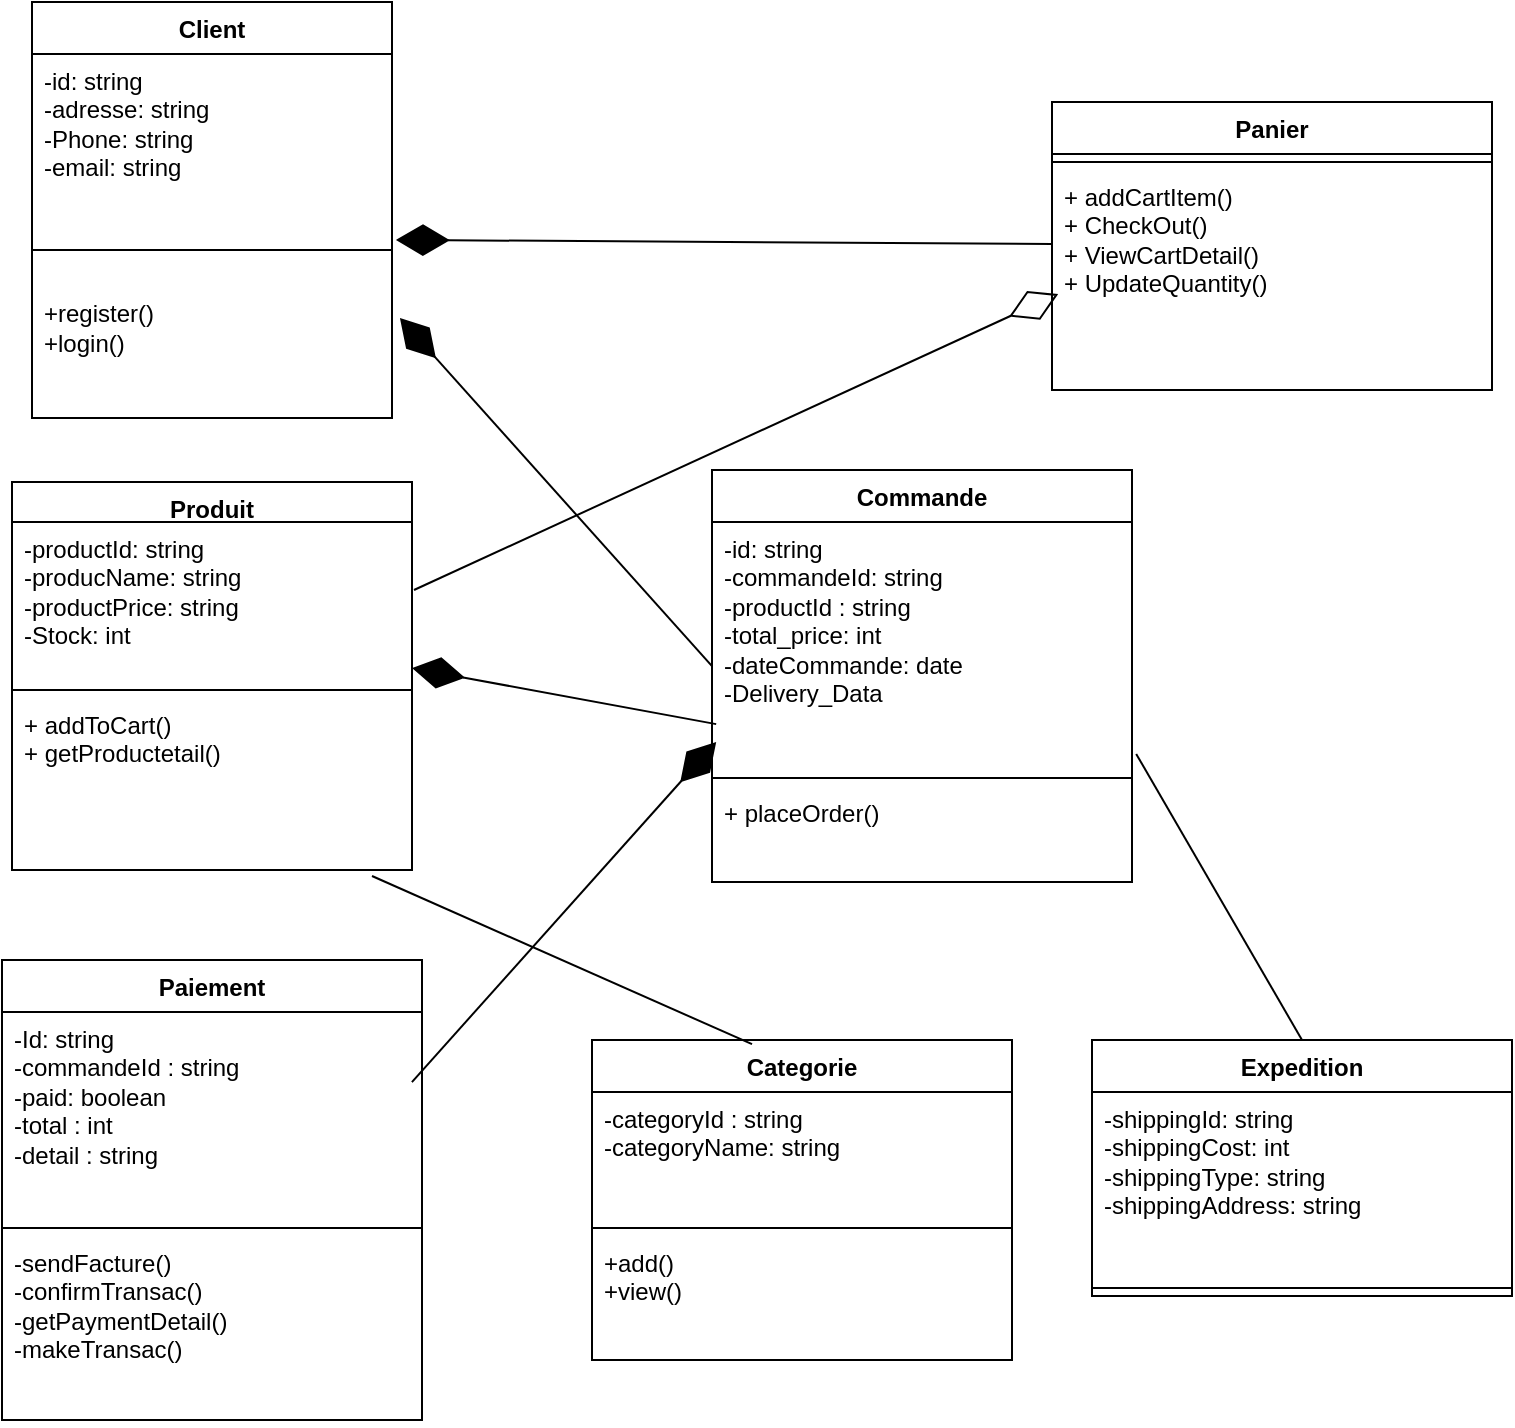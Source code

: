 <mxfile version="24.2.5" type="github">
  <diagram id="C5RBs43oDa-KdzZeNtuy" name="Page-1">
    <mxGraphModel dx="1434" dy="738" grid="1" gridSize="10" guides="1" tooltips="1" connect="1" arrows="1" fold="1" page="1" pageScale="1" pageWidth="827" pageHeight="1169" math="0" shadow="0">
      <root>
        <mxCell id="WIyWlLk6GJQsqaUBKTNV-0" />
        <mxCell id="WIyWlLk6GJQsqaUBKTNV-1" parent="WIyWlLk6GJQsqaUBKTNV-0" />
        <mxCell id="lFa_NE8VhG24zjCbUATe-1" value="Client" style="swimlane;fontStyle=1;align=center;verticalAlign=top;childLayout=stackLayout;horizontal=1;startSize=26;horizontalStack=0;resizeParent=1;resizeParentMax=0;resizeLast=0;collapsible=1;marginBottom=0;whiteSpace=wrap;html=1;" vertex="1" parent="WIyWlLk6GJQsqaUBKTNV-1">
          <mxGeometry x="40" y="20" width="180" height="208" as="geometry" />
        </mxCell>
        <mxCell id="lFa_NE8VhG24zjCbUATe-2" value="-id: string&lt;div&gt;-adresse: string&lt;/div&gt;&lt;div&gt;-Phone: string&lt;/div&gt;&lt;div&gt;-email: string&lt;br&gt;&lt;div&gt;&lt;span style=&quot;color: rgba(0, 0, 0, 0); font-family: monospace; font-size: 0px; text-wrap: nowrap;&quot;&gt;%3CmxGraphModel%3E%3Croot%3E%3CmxCell%20id%3D%220%22%2F%3E%3CmxCell%20id%3D%221%22%20parent%3D%220%22%2F%3E%3CmxCell%20id%3D%222%22%20value%3D%22Classname%22%20style%3D%22swimlane%3BfontStyle%3D1%3Balign%3Dcenter%3BverticalAlign%3Dtop%3BchildLayout%3DstackLayout%3Bhorizontal%3D1%3BstartSize%3D26%3BhorizontalStack%3D0%3BresizeParent%3D1%3BresizeParentMax%3D0%3BresizeLast%3D0%3Bcollapsible%3D1%3BmarginBottom%3D0%3BwhiteSpace%3Dwrap%3Bhtml%3D1%3B%22%20vertex%3D%221%22%20parent%3D%221%22%3E%3CmxGeometry%20x%3D%22410%22%20y%3D%22290%22%20width%3D%22210%22%20height%3D%2286%22%20as%3D%22geometry%22%2F%3E%3C%2FmxCell%3E%3CmxCell%20id%3D%223%22%20value%3D%22%2B%20field%3A%20type%22%20style%3D%22text%3BstrokeColor%3Dnone%3BfillColor%3Dnone%3Balign%3Dleft%3BverticalAlign%3Dtop%3BspacingLeft%3D4%3BspacingRight%3D4%3Boverflow%3Dhidden%3Brotatable%3D0%3Bpoints%3D%5B%5B0%2C0.5%5D%2C%5B1%2C0.5%5D%5D%3BportConstraint%3Deastwest%3BwhiteSpace%3Dwrap%3Bhtml%3D1%3B%22%20vertex%3D%221%22%20parent%3D%222%22%3E%3CmxGeometry%20y%3D%2226%22%20width%3D%22210%22%20height%3D%2226%22%20as%3D%22geometry%22%2F%3E%3C%2FmxCell%3E%3CmxCell%20id%3D%224%22%20value%3D%22%22%20style%3D%22line%3BstrokeWidth%3D1%3BfillColor%3Dnone%3Balign%3Dleft%3BverticalAlign%3Dmiddle%3BspacingTop%3D-1%3BspacingLeft%3D3%3BspacingRight%3D3%3Brotatable%3D0%3BlabelPosition%3Dright%3Bpoints%3D%5B%5D%3BportConstraint%3Deastwest%3BstrokeColor%3Dinherit%3B%22%20vertex%3D%221%22%20parent%3D%222%22%3E%3CmxGeometry%20y%3D%2252%22%20width%3D%22210%22%20height%3D%228%22%20as%3D%22geometry%22%2F%3E%3C%2FmxCell%3E%3CmxCell%20id%3D%225%22%20value%3D%22%2B%20method(type)%3A%20type%22%20style%3D%22text%3BstrokeColor%3Dnone%3BfillColor%3Dnone%3Balign%3Dleft%3BverticalAlign%3Dtop%3BspacingLeft%3D4%3BspacingRight%3D4%3Boverflow%3Dhidden%3Brotatable%3D0%3Bpoints%3D%5B%5B0%2C0.5%5D%2C%5B1%2C0.5%5D%5D%3BportConstraint%3Deastwest%3BwhiteSpace%3Dwrap%3Bhtml%3D1%3B%22%20vertex%3D%221%22%20parent%3D%222%22%3E%3CmxGeometry%20y%3D%2260%22%20width%3D%22210%22%20height%3D%2226%22%20as%3D%22geometry%22%2F%3E%3C%2FmxCell%3E%3C%2Froot%3E%3C%2FmxGraphModel%3E&lt;/span&gt;&lt;div&gt;&lt;span style=&quot;color: rgba(0, 0, 0, 0); font-family: monospace; font-size: 0px; text-wrap: nowrap;&quot;&gt;&lt;br&gt;&lt;/span&gt;&lt;/div&gt;&lt;/div&gt;&lt;/div&gt;" style="text;strokeColor=none;fillColor=none;align=left;verticalAlign=top;spacingLeft=4;spacingRight=4;overflow=hidden;rotatable=0;points=[[0,0.5],[1,0.5]];portConstraint=eastwest;whiteSpace=wrap;html=1;" vertex="1" parent="lFa_NE8VhG24zjCbUATe-1">
          <mxGeometry y="26" width="180" height="94" as="geometry" />
        </mxCell>
        <mxCell id="lFa_NE8VhG24zjCbUATe-3" value="" style="line;strokeWidth=1;fillColor=none;align=left;verticalAlign=middle;spacingTop=-1;spacingLeft=3;spacingRight=3;rotatable=0;labelPosition=right;points=[];portConstraint=eastwest;strokeColor=inherit;" vertex="1" parent="lFa_NE8VhG24zjCbUATe-1">
          <mxGeometry y="120" width="180" height="8" as="geometry" />
        </mxCell>
        <mxCell id="lFa_NE8VhG24zjCbUATe-4" value="&lt;div&gt;&lt;br&gt;&lt;/div&gt;&lt;div&gt;+register()&lt;/div&gt;&lt;div&gt;+login()&lt;/div&gt;" style="text;strokeColor=none;fillColor=none;align=left;verticalAlign=top;spacingLeft=4;spacingRight=4;overflow=hidden;rotatable=0;points=[[0,0.5],[1,0.5]];portConstraint=eastwest;whiteSpace=wrap;html=1;" vertex="1" parent="lFa_NE8VhG24zjCbUATe-1">
          <mxGeometry y="128" width="180" height="80" as="geometry" />
        </mxCell>
        <mxCell id="lFa_NE8VhG24zjCbUATe-5" value="Commande" style="swimlane;fontStyle=1;align=center;verticalAlign=top;childLayout=stackLayout;horizontal=1;startSize=26;horizontalStack=0;resizeParent=1;resizeParentMax=0;resizeLast=0;collapsible=1;marginBottom=0;whiteSpace=wrap;html=1;" vertex="1" parent="WIyWlLk6GJQsqaUBKTNV-1">
          <mxGeometry x="380" y="254" width="210" height="206" as="geometry" />
        </mxCell>
        <mxCell id="lFa_NE8VhG24zjCbUATe-6" value="-id: string&lt;div&gt;-commandeId: string&lt;/div&gt;&lt;div&gt;-productId : string&lt;/div&gt;&lt;div&gt;-total_price: int&lt;/div&gt;&lt;div&gt;-dateCommande: date&lt;/div&gt;&lt;div&gt;-Delivery_Data&lt;/div&gt;" style="text;strokeColor=none;fillColor=none;align=left;verticalAlign=top;spacingLeft=4;spacingRight=4;overflow=hidden;rotatable=0;points=[[0,0.5],[1,0.5]];portConstraint=eastwest;whiteSpace=wrap;html=1;" vertex="1" parent="lFa_NE8VhG24zjCbUATe-5">
          <mxGeometry y="26" width="210" height="124" as="geometry" />
        </mxCell>
        <mxCell id="lFa_NE8VhG24zjCbUATe-7" value="" style="line;strokeWidth=1;fillColor=none;align=left;verticalAlign=middle;spacingTop=-1;spacingLeft=3;spacingRight=3;rotatable=0;labelPosition=right;points=[];portConstraint=eastwest;strokeColor=inherit;" vertex="1" parent="lFa_NE8VhG24zjCbUATe-5">
          <mxGeometry y="150" width="210" height="8" as="geometry" />
        </mxCell>
        <mxCell id="lFa_NE8VhG24zjCbUATe-8" value="+ placeOrder()" style="text;strokeColor=none;fillColor=none;align=left;verticalAlign=top;spacingLeft=4;spacingRight=4;overflow=hidden;rotatable=0;points=[[0,0.5],[1,0.5]];portConstraint=eastwest;whiteSpace=wrap;html=1;" vertex="1" parent="lFa_NE8VhG24zjCbUATe-5">
          <mxGeometry y="158" width="210" height="48" as="geometry" />
        </mxCell>
        <mxCell id="lFa_NE8VhG24zjCbUATe-9" value="Panier" style="swimlane;fontStyle=1;align=center;verticalAlign=top;childLayout=stackLayout;horizontal=1;startSize=26;horizontalStack=0;resizeParent=1;resizeParentMax=0;resizeLast=0;collapsible=1;marginBottom=0;whiteSpace=wrap;html=1;" vertex="1" parent="WIyWlLk6GJQsqaUBKTNV-1">
          <mxGeometry x="550" y="70" width="220" height="144" as="geometry" />
        </mxCell>
        <mxCell id="lFa_NE8VhG24zjCbUATe-11" value="" style="line;strokeWidth=1;fillColor=none;align=left;verticalAlign=middle;spacingTop=-1;spacingLeft=3;spacingRight=3;rotatable=0;labelPosition=right;points=[];portConstraint=eastwest;strokeColor=inherit;" vertex="1" parent="lFa_NE8VhG24zjCbUATe-9">
          <mxGeometry y="26" width="220" height="8" as="geometry" />
        </mxCell>
        <mxCell id="lFa_NE8VhG24zjCbUATe-32" value="" style="endArrow=diamondThin;endFill=1;endSize=24;html=1;rounded=0;" edge="1" parent="lFa_NE8VhG24zjCbUATe-9" target="lFa_NE8VhG24zjCbUATe-12">
          <mxGeometry width="160" relative="1" as="geometry">
            <mxPoint y="70" as="sourcePoint" />
            <mxPoint x="160" y="70" as="targetPoint" />
          </mxGeometry>
        </mxCell>
        <mxCell id="lFa_NE8VhG24zjCbUATe-12" value="+ addCartItem()&lt;div&gt;+ CheckOut()&lt;br&gt;&lt;/div&gt;&lt;div&gt;+ ViewCartDetail()&lt;br&gt;&lt;/div&gt;&lt;div&gt;+ UpdateQuantity()&lt;br&gt;&lt;/div&gt;" style="text;strokeColor=none;fillColor=none;align=left;verticalAlign=top;spacingLeft=4;spacingRight=4;overflow=hidden;rotatable=0;points=[[0,0.5],[1,0.5]];portConstraint=eastwest;whiteSpace=wrap;html=1;" vertex="1" parent="lFa_NE8VhG24zjCbUATe-9">
          <mxGeometry y="34" width="220" height="110" as="geometry" />
        </mxCell>
        <mxCell id="lFa_NE8VhG24zjCbUATe-13" value="Produit" style="swimlane;fontStyle=1;align=center;verticalAlign=top;childLayout=stackLayout;horizontal=1;startSize=20;horizontalStack=0;resizeParent=1;resizeParentMax=0;resizeLast=0;collapsible=1;marginBottom=0;whiteSpace=wrap;html=1;" vertex="1" parent="WIyWlLk6GJQsqaUBKTNV-1">
          <mxGeometry x="30" y="260" width="200" height="194" as="geometry" />
        </mxCell>
        <mxCell id="lFa_NE8VhG24zjCbUATe-14" value="-productId: string&lt;div&gt;-producName: string&lt;div&gt;-productPrice: string&lt;div&gt;-Stock: int&lt;div&gt;&lt;br&gt;&lt;/div&gt;&lt;/div&gt;&lt;/div&gt;&lt;div&gt;&lt;br&gt;&lt;/div&gt;&lt;/div&gt;" style="text;strokeColor=none;fillColor=none;align=left;verticalAlign=top;spacingLeft=4;spacingRight=4;overflow=hidden;rotatable=0;points=[[0,0.5],[1,0.5]];portConstraint=eastwest;whiteSpace=wrap;html=1;" vertex="1" parent="lFa_NE8VhG24zjCbUATe-13">
          <mxGeometry y="20" width="200" height="80" as="geometry" />
        </mxCell>
        <mxCell id="lFa_NE8VhG24zjCbUATe-15" value="" style="line;strokeWidth=1;fillColor=none;align=left;verticalAlign=middle;spacingTop=-1;spacingLeft=3;spacingRight=3;rotatable=0;labelPosition=right;points=[];portConstraint=eastwest;strokeColor=inherit;" vertex="1" parent="lFa_NE8VhG24zjCbUATe-13">
          <mxGeometry y="100" width="200" height="8" as="geometry" />
        </mxCell>
        <mxCell id="lFa_NE8VhG24zjCbUATe-16" value="+ addToCart()&lt;div&gt;+ getProductetail()&lt;/div&gt;" style="text;strokeColor=none;fillColor=none;align=left;verticalAlign=top;spacingLeft=4;spacingRight=4;overflow=hidden;rotatable=0;points=[[0,0.5],[1,0.5]];portConstraint=eastwest;whiteSpace=wrap;html=1;" vertex="1" parent="lFa_NE8VhG24zjCbUATe-13">
          <mxGeometry y="108" width="200" height="86" as="geometry" />
        </mxCell>
        <mxCell id="lFa_NE8VhG24zjCbUATe-17" value="Expedition" style="swimlane;fontStyle=1;align=center;verticalAlign=top;childLayout=stackLayout;horizontal=1;startSize=26;horizontalStack=0;resizeParent=1;resizeParentMax=0;resizeLast=0;collapsible=1;marginBottom=0;whiteSpace=wrap;html=1;" vertex="1" parent="WIyWlLk6GJQsqaUBKTNV-1">
          <mxGeometry x="570" y="539" width="210" height="128" as="geometry" />
        </mxCell>
        <mxCell id="lFa_NE8VhG24zjCbUATe-18" value="-shippingId: string&lt;div&gt;-shippingCost: int&lt;br&gt;&lt;/div&gt;&lt;div&gt;-shippingType: string&lt;/div&gt;&lt;div&gt;-shippingAddress: string&lt;/div&gt;" style="text;strokeColor=none;fillColor=none;align=left;verticalAlign=top;spacingLeft=4;spacingRight=4;overflow=hidden;rotatable=0;points=[[0,0.5],[1,0.5]];portConstraint=eastwest;whiteSpace=wrap;html=1;" vertex="1" parent="lFa_NE8VhG24zjCbUATe-17">
          <mxGeometry y="26" width="210" height="94" as="geometry" />
        </mxCell>
        <mxCell id="lFa_NE8VhG24zjCbUATe-19" value="" style="line;strokeWidth=1;fillColor=none;align=left;verticalAlign=middle;spacingTop=-1;spacingLeft=3;spacingRight=3;rotatable=0;labelPosition=right;points=[];portConstraint=eastwest;strokeColor=inherit;" vertex="1" parent="lFa_NE8VhG24zjCbUATe-17">
          <mxGeometry y="120" width="210" height="8" as="geometry" />
        </mxCell>
        <mxCell id="lFa_NE8VhG24zjCbUATe-21" value="Categorie" style="swimlane;fontStyle=1;align=center;verticalAlign=top;childLayout=stackLayout;horizontal=1;startSize=26;horizontalStack=0;resizeParent=1;resizeParentMax=0;resizeLast=0;collapsible=1;marginBottom=0;whiteSpace=wrap;html=1;" vertex="1" parent="WIyWlLk6GJQsqaUBKTNV-1">
          <mxGeometry x="320" y="539" width="210" height="160" as="geometry" />
        </mxCell>
        <mxCell id="lFa_NE8VhG24zjCbUATe-22" value="-categoryId : string&lt;div&gt;-categoryName: string&lt;/div&gt;" style="text;strokeColor=none;fillColor=none;align=left;verticalAlign=top;spacingLeft=4;spacingRight=4;overflow=hidden;rotatable=0;points=[[0,0.5],[1,0.5]];portConstraint=eastwest;whiteSpace=wrap;html=1;" vertex="1" parent="lFa_NE8VhG24zjCbUATe-21">
          <mxGeometry y="26" width="210" height="64" as="geometry" />
        </mxCell>
        <mxCell id="lFa_NE8VhG24zjCbUATe-23" value="" style="line;strokeWidth=1;fillColor=none;align=left;verticalAlign=middle;spacingTop=-1;spacingLeft=3;spacingRight=3;rotatable=0;labelPosition=right;points=[];portConstraint=eastwest;strokeColor=inherit;" vertex="1" parent="lFa_NE8VhG24zjCbUATe-21">
          <mxGeometry y="90" width="210" height="8" as="geometry" />
        </mxCell>
        <mxCell id="lFa_NE8VhG24zjCbUATe-24" value="+add()&lt;div&gt;+view()&lt;/div&gt;" style="text;strokeColor=none;fillColor=none;align=left;verticalAlign=top;spacingLeft=4;spacingRight=4;overflow=hidden;rotatable=0;points=[[0,0.5],[1,0.5]];portConstraint=eastwest;whiteSpace=wrap;html=1;" vertex="1" parent="lFa_NE8VhG24zjCbUATe-21">
          <mxGeometry y="98" width="210" height="62" as="geometry" />
        </mxCell>
        <mxCell id="lFa_NE8VhG24zjCbUATe-25" value="Paiement" style="swimlane;fontStyle=1;align=center;verticalAlign=top;childLayout=stackLayout;horizontal=1;startSize=26;horizontalStack=0;resizeParent=1;resizeParentMax=0;resizeLast=0;collapsible=1;marginBottom=0;whiteSpace=wrap;html=1;" vertex="1" parent="WIyWlLk6GJQsqaUBKTNV-1">
          <mxGeometry x="25" y="499" width="210" height="230" as="geometry" />
        </mxCell>
        <mxCell id="lFa_NE8VhG24zjCbUATe-26" value="-Id: string&lt;div&gt;-commandeId : string&lt;/div&gt;&lt;div&gt;-paid: boolean&lt;div&gt;-total : int&lt;/div&gt;&lt;div&gt;-detail : string&amp;nbsp;&lt;br&gt;&lt;div&gt;&lt;br&gt;&lt;/div&gt;&lt;/div&gt;&lt;div&gt;&lt;br&gt;&lt;/div&gt;&lt;/div&gt;" style="text;strokeColor=none;fillColor=none;align=left;verticalAlign=top;spacingLeft=4;spacingRight=4;overflow=hidden;rotatable=0;points=[[0,0.5],[1,0.5]];portConstraint=eastwest;whiteSpace=wrap;html=1;" vertex="1" parent="lFa_NE8VhG24zjCbUATe-25">
          <mxGeometry y="26" width="210" height="104" as="geometry" />
        </mxCell>
        <mxCell id="lFa_NE8VhG24zjCbUATe-27" value="" style="line;strokeWidth=1;fillColor=none;align=left;verticalAlign=middle;spacingTop=-1;spacingLeft=3;spacingRight=3;rotatable=0;labelPosition=right;points=[];portConstraint=eastwest;strokeColor=inherit;" vertex="1" parent="lFa_NE8VhG24zjCbUATe-25">
          <mxGeometry y="130" width="210" height="8" as="geometry" />
        </mxCell>
        <mxCell id="lFa_NE8VhG24zjCbUATe-28" value="-sendFacture()&lt;div&gt;-confirmTransac()&lt;/div&gt;&lt;div&gt;-getPaymentDetail()&lt;div&gt;-makeTransac()&lt;/div&gt;&lt;div&gt;&lt;br&gt;&lt;div&gt;&lt;br&gt;&lt;/div&gt;&lt;/div&gt;&lt;div&gt;&lt;br&gt;&lt;/div&gt;&lt;/div&gt;" style="text;strokeColor=none;fillColor=none;align=left;verticalAlign=top;spacingLeft=4;spacingRight=4;overflow=hidden;rotatable=0;points=[[0,0.5],[1,0.5]];portConstraint=eastwest;whiteSpace=wrap;html=1;" vertex="1" parent="lFa_NE8VhG24zjCbUATe-25">
          <mxGeometry y="138" width="210" height="92" as="geometry" />
        </mxCell>
        <mxCell id="lFa_NE8VhG24zjCbUATe-30" value="" style="endArrow=diamondThin;endFill=1;endSize=24;html=1;rounded=0;entryX=0.01;entryY=0.887;entryDx=0;entryDy=0;entryPerimeter=0;exitX=0.976;exitY=0.337;exitDx=0;exitDy=0;exitPerimeter=0;" edge="1" parent="WIyWlLk6GJQsqaUBKTNV-1" source="lFa_NE8VhG24zjCbUATe-26" target="lFa_NE8VhG24zjCbUATe-6">
          <mxGeometry width="160" relative="1" as="geometry">
            <mxPoint x="241.09" y="550.088" as="sourcePoint" />
            <mxPoint x="320" y="370.004" as="targetPoint" />
          </mxGeometry>
        </mxCell>
        <mxCell id="lFa_NE8VhG24zjCbUATe-31" value="" style="endArrow=diamondThin;endFill=1;endSize=24;html=1;rounded=0;entryX=1.022;entryY=0.375;entryDx=0;entryDy=0;entryPerimeter=0;exitX=0;exitY=0.581;exitDx=0;exitDy=0;exitPerimeter=0;" edge="1" parent="WIyWlLk6GJQsqaUBKTNV-1" source="lFa_NE8VhG24zjCbUATe-6" target="lFa_NE8VhG24zjCbUATe-4">
          <mxGeometry width="160" relative="1" as="geometry">
            <mxPoint x="360" y="470" as="sourcePoint" />
            <mxPoint x="520" y="470" as="targetPoint" />
          </mxGeometry>
        </mxCell>
        <mxCell id="lFa_NE8VhG24zjCbUATe-34" value="" style="endArrow=diamondThin;endFill=1;endSize=24;html=1;rounded=0;entryX=1.011;entryY=0.989;entryDx=0;entryDy=0;entryPerimeter=0;exitX=0;exitY=0.336;exitDx=0;exitDy=0;exitPerimeter=0;" edge="1" parent="WIyWlLk6GJQsqaUBKTNV-1" source="lFa_NE8VhG24zjCbUATe-12" target="lFa_NE8VhG24zjCbUATe-2">
          <mxGeometry width="160" relative="1" as="geometry">
            <mxPoint x="540" y="139" as="sourcePoint" />
            <mxPoint x="430" y="141.5" as="targetPoint" />
          </mxGeometry>
        </mxCell>
        <mxCell id="lFa_NE8VhG24zjCbUATe-35" value="" style="endArrow=diamondThin;endFill=1;endSize=24;html=1;rounded=0;entryX=1;entryY=0.913;entryDx=0;entryDy=0;entryPerimeter=0;exitX=0.01;exitY=0.815;exitDx=0;exitDy=0;exitPerimeter=0;" edge="1" parent="WIyWlLk6GJQsqaUBKTNV-1" source="lFa_NE8VhG24zjCbUATe-6" target="lFa_NE8VhG24zjCbUATe-14">
          <mxGeometry width="160" relative="1" as="geometry">
            <mxPoint x="330" y="380" as="sourcePoint" />
            <mxPoint x="490" y="380" as="targetPoint" />
          </mxGeometry>
        </mxCell>
        <mxCell id="lFa_NE8VhG24zjCbUATe-37" value="" style="endArrow=diamondThin;endFill=0;endSize=24;html=1;rounded=0;entryX=0.014;entryY=0.564;entryDx=0;entryDy=0;entryPerimeter=0;exitX=1.005;exitY=0.425;exitDx=0;exitDy=0;exitPerimeter=0;" edge="1" parent="WIyWlLk6GJQsqaUBKTNV-1" source="lFa_NE8VhG24zjCbUATe-14" target="lFa_NE8VhG24zjCbUATe-12">
          <mxGeometry width="160" relative="1" as="geometry">
            <mxPoint x="330" y="380" as="sourcePoint" />
            <mxPoint x="490" y="380" as="targetPoint" />
          </mxGeometry>
        </mxCell>
        <mxCell id="lFa_NE8VhG24zjCbUATe-38" value="" style="endArrow=none;html=1;rounded=0;exitX=0.9;exitY=1.035;exitDx=0;exitDy=0;exitPerimeter=0;entryX=0.381;entryY=0.013;entryDx=0;entryDy=0;entryPerimeter=0;" edge="1" parent="WIyWlLk6GJQsqaUBKTNV-1" source="lFa_NE8VhG24zjCbUATe-16" target="lFa_NE8VhG24zjCbUATe-21">
          <mxGeometry width="50" height="50" relative="1" as="geometry">
            <mxPoint x="390" y="410" as="sourcePoint" />
            <mxPoint x="440" y="360" as="targetPoint" />
          </mxGeometry>
        </mxCell>
        <mxCell id="lFa_NE8VhG24zjCbUATe-39" value="" style="endArrow=none;html=1;rounded=0;entryX=1.01;entryY=0.935;entryDx=0;entryDy=0;entryPerimeter=0;exitX=0.5;exitY=0;exitDx=0;exitDy=0;" edge="1" parent="WIyWlLk6GJQsqaUBKTNV-1" source="lFa_NE8VhG24zjCbUATe-17" target="lFa_NE8VhG24zjCbUATe-6">
          <mxGeometry width="50" height="50" relative="1" as="geometry">
            <mxPoint x="390" y="410" as="sourcePoint" />
            <mxPoint x="440" y="360" as="targetPoint" />
          </mxGeometry>
        </mxCell>
      </root>
    </mxGraphModel>
  </diagram>
</mxfile>
